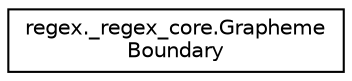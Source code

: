 digraph "Graphical Class Hierarchy"
{
 // LATEX_PDF_SIZE
  edge [fontname="Helvetica",fontsize="10",labelfontname="Helvetica",labelfontsize="10"];
  node [fontname="Helvetica",fontsize="10",shape=record];
  rankdir="LR";
  Node0 [label="regex._regex_core.Grapheme\lBoundary",height=0.2,width=0.4,color="black", fillcolor="white", style="filled",URL="$classregex_1_1__regex__core_1_1GraphemeBoundary.html",tooltip=" "];
}
